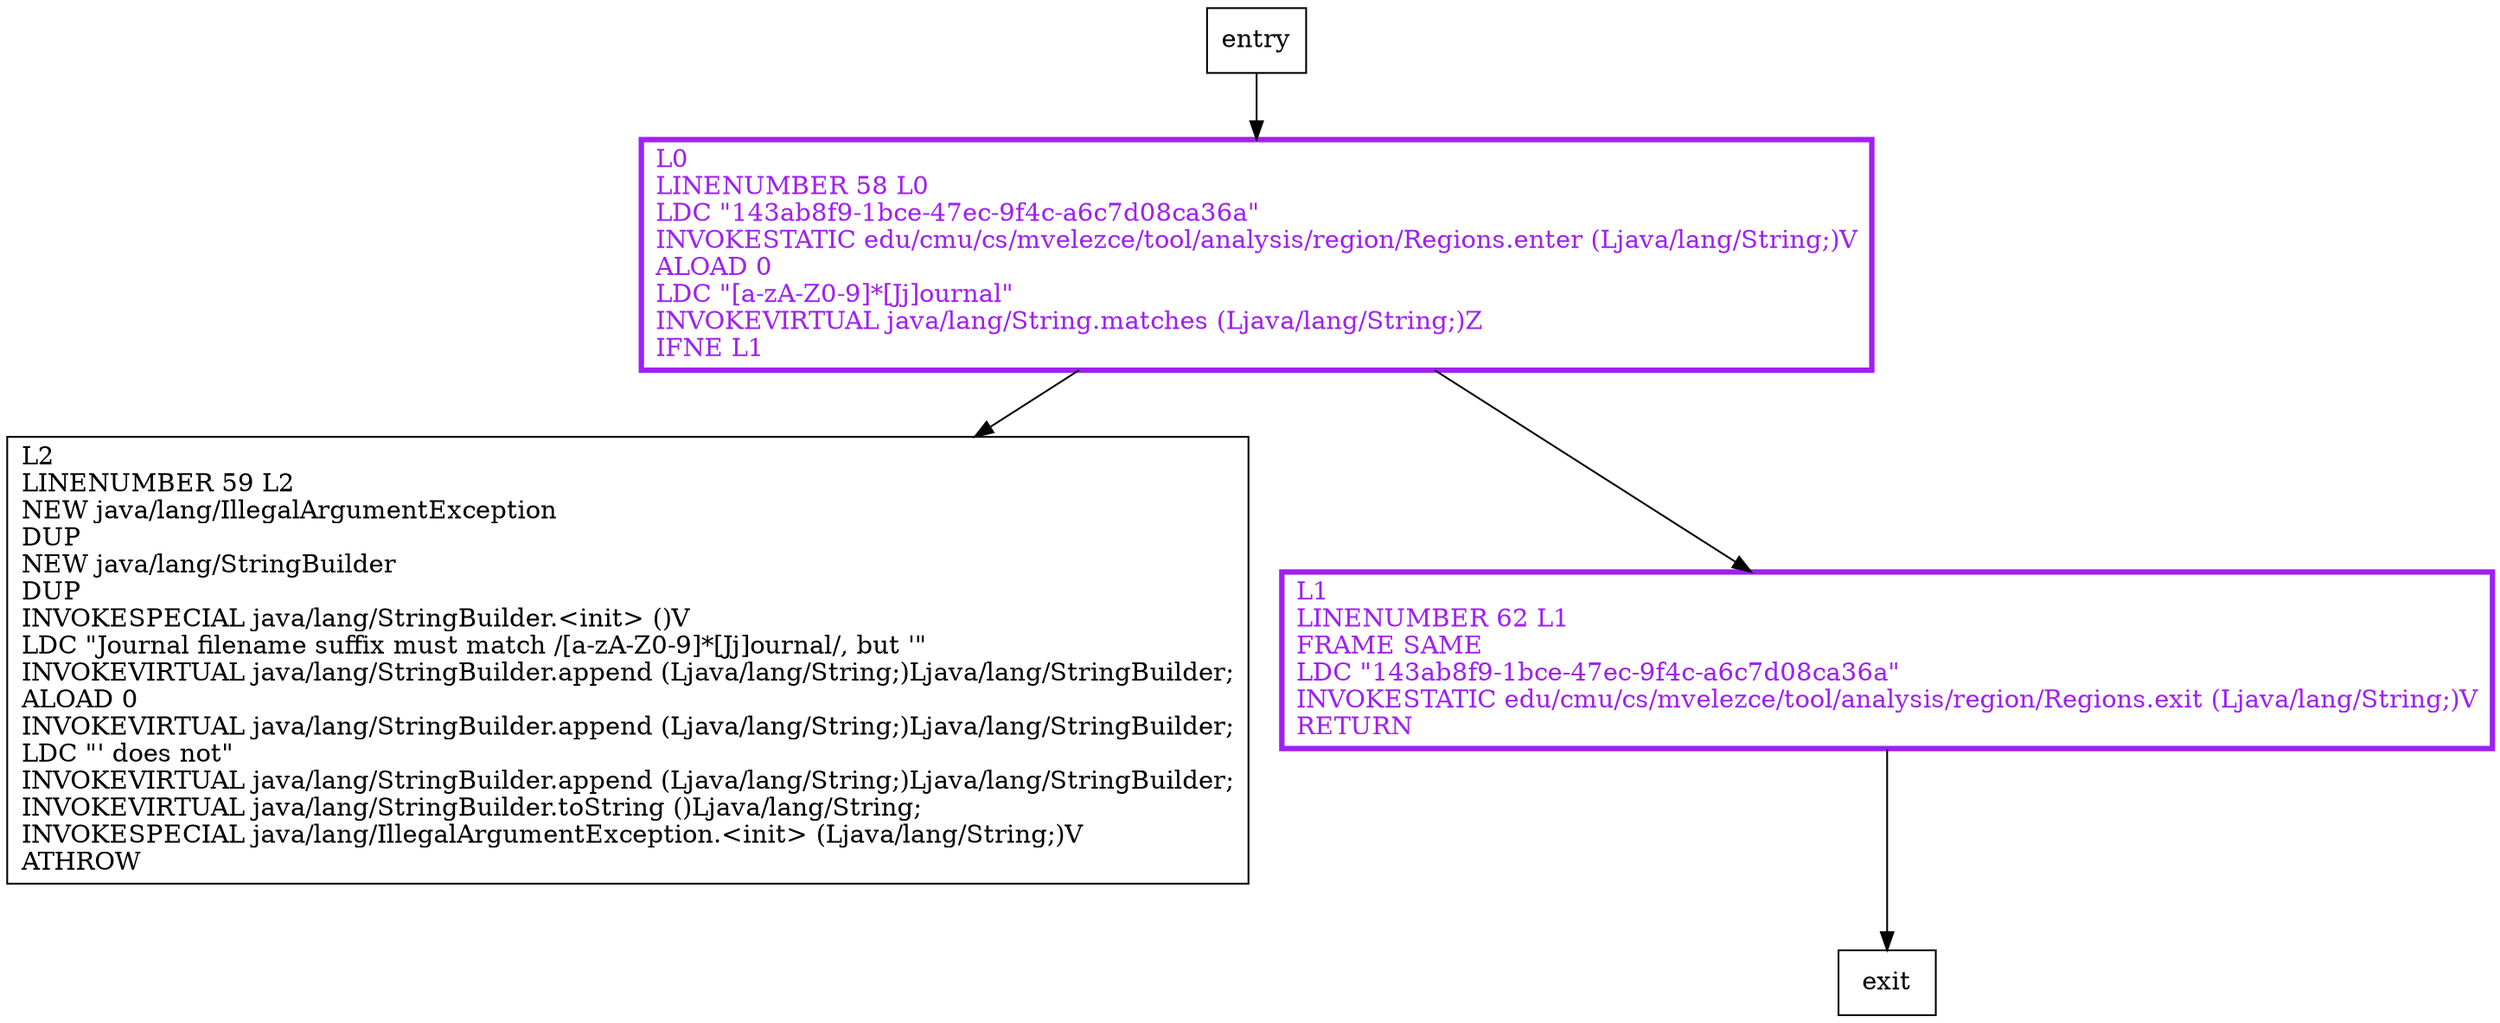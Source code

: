 digraph checkValidJournalSuffix {
node [shape=record];
599550369 [label="L2\lLINENUMBER 59 L2\lNEW java/lang/IllegalArgumentException\lDUP\lNEW java/lang/StringBuilder\lDUP\lINVOKESPECIAL java/lang/StringBuilder.\<init\> ()V\lLDC \"Journal filename suffix must match /[a-zA-Z0-9]*[Jj]ournal/, but '\"\lINVOKEVIRTUAL java/lang/StringBuilder.append (Ljava/lang/String;)Ljava/lang/StringBuilder;\lALOAD 0\lINVOKEVIRTUAL java/lang/StringBuilder.append (Ljava/lang/String;)Ljava/lang/StringBuilder;\lLDC \"' does not\"\lINVOKEVIRTUAL java/lang/StringBuilder.append (Ljava/lang/String;)Ljava/lang/StringBuilder;\lINVOKEVIRTUAL java/lang/StringBuilder.toString ()Ljava/lang/String;\lINVOKESPECIAL java/lang/IllegalArgumentException.\<init\> (Ljava/lang/String;)V\lATHROW\l"];
1492572857 [label="L0\lLINENUMBER 58 L0\lLDC \"143ab8f9-1bce-47ec-9f4c-a6c7d08ca36a\"\lINVOKESTATIC edu/cmu/cs/mvelezce/tool/analysis/region/Regions.enter (Ljava/lang/String;)V\lALOAD 0\lLDC \"[a-zA-Z0-9]*[Jj]ournal\"\lINVOKEVIRTUAL java/lang/String.matches (Ljava/lang/String;)Z\lIFNE L1\l"];
1758598484 [label="L1\lLINENUMBER 62 L1\lFRAME SAME\lLDC \"143ab8f9-1bce-47ec-9f4c-a6c7d08ca36a\"\lINVOKESTATIC edu/cmu/cs/mvelezce/tool/analysis/region/Regions.exit (Ljava/lang/String;)V\lRETURN\l"];
entry;
exit;
entry -> 1492572857;
1492572857 -> 599550369;
1492572857 -> 1758598484;
1758598484 -> exit;
1492572857[fontcolor="purple", penwidth=3, color="purple"];
1758598484[fontcolor="purple", penwidth=3, color="purple"];
}
